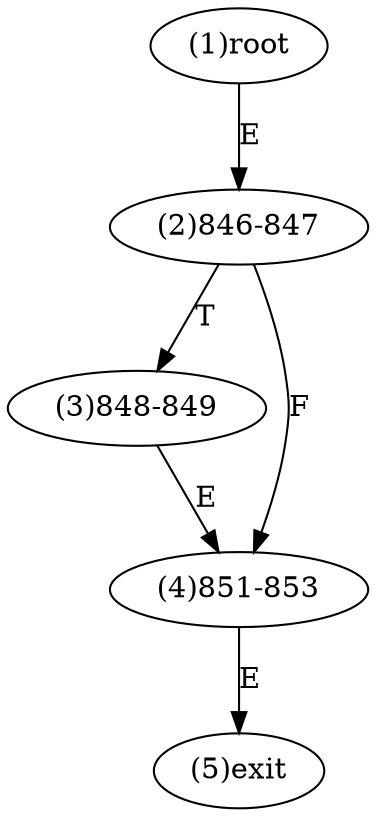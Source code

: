 digraph "" { 
1[ label="(1)root"];
2[ label="(2)846-847"];
3[ label="(3)848-849"];
4[ label="(4)851-853"];
5[ label="(5)exit"];
1->2[ label="E"];
2->4[ label="F"];
2->3[ label="T"];
3->4[ label="E"];
4->5[ label="E"];
}